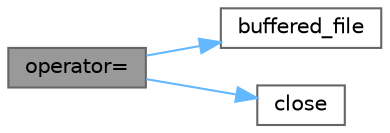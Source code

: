 digraph "operator="
{
 // LATEX_PDF_SIZE
  bgcolor="transparent";
  edge [fontname=Helvetica,fontsize=10,labelfontname=Helvetica,labelfontsize=10];
  node [fontname=Helvetica,fontsize=10,shape=box,height=0.2,width=0.4];
  rankdir="LR";
  Node1 [id="Node000001",label="operator=",height=0.2,width=0.4,color="gray40", fillcolor="grey60", style="filled", fontcolor="black",tooltip=" "];
  Node1 -> Node2 [id="edge1_Node000001_Node000002",color="steelblue1",style="solid",tooltip=" "];
  Node2 [id="Node000002",label="buffered_file",height=0.2,width=0.4,color="grey40", fillcolor="white", style="filled",URL="$classbuffered__file.html#ac8c799fd61772da07c6dacac0dbf4802",tooltip=" "];
  Node1 -> Node3 [id="edge2_Node000001_Node000003",color="steelblue1",style="solid",tooltip=" "];
  Node3 [id="Node000003",label="close",height=0.2,width=0.4,color="grey40", fillcolor="white", style="filled",URL="$classbuffered__file.html#a85b3eaf2f10c265660ef438b7adc6516",tooltip=" "];
}
